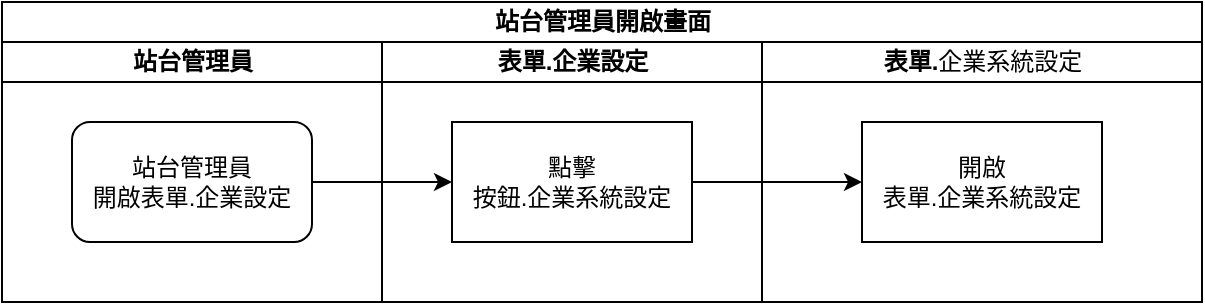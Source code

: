 <mxfile version="13.6.2" type="device" pages="9"><diagram id="Sxgo71emZssaZwvTB8Ah" name="站台管理員_開啟畫面"><mxGraphModel dx="1086" dy="806" grid="1" gridSize="10" guides="1" tooltips="1" connect="1" arrows="1" fold="1" page="1" pageScale="1" pageWidth="827" pageHeight="1169" math="0" shadow="0"><root><mxCell id="0"/><mxCell id="1" parent="0"/><mxCell id="HcbCnmNUkEXl96xNNpA8-1" value="站台管理員開啟畫面" style="swimlane;html=1;childLayout=stackLayout;resizeParent=1;resizeParentMax=0;startSize=20;" parent="1" vertex="1"><mxGeometry x="210" y="170" width="600" height="150" as="geometry"/></mxCell><mxCell id="HcbCnmNUkEXl96xNNpA8-2" value="站台管理員" style="swimlane;html=1;startSize=20;" parent="HcbCnmNUkEXl96xNNpA8-1" vertex="1"><mxGeometry y="20" width="190" height="130" as="geometry"/></mxCell><mxCell id="HcbCnmNUkEXl96xNNpA8-3" value="站台管理員&lt;br&gt;開啟表單.企業設定" style="rounded=1;whiteSpace=wrap;html=1;" parent="HcbCnmNUkEXl96xNNpA8-2" vertex="1"><mxGeometry x="35" y="40" width="120" height="60" as="geometry"/></mxCell><mxCell id="HcbCnmNUkEXl96xNNpA8-4" value="表單.企業設定" style="swimlane;html=1;startSize=20;" parent="HcbCnmNUkEXl96xNNpA8-1" vertex="1"><mxGeometry x="190" y="20" width="190" height="130" as="geometry"/></mxCell><mxCell id="HcbCnmNUkEXl96xNNpA8-5" value="點擊&lt;br&gt;按鈕.企業系統設定" style="rounded=0;whiteSpace=wrap;html=1;" parent="HcbCnmNUkEXl96xNNpA8-4" vertex="1"><mxGeometry x="35" y="40" width="120" height="60" as="geometry"/></mxCell><mxCell id="HcbCnmNUkEXl96xNNpA8-8" value="表單.&lt;span style=&quot;font-weight: 400&quot;&gt;企業系統設定&lt;/span&gt;" style="swimlane;html=1;startSize=20;" parent="HcbCnmNUkEXl96xNNpA8-1" vertex="1"><mxGeometry x="380" y="20" width="220" height="130" as="geometry"/></mxCell><mxCell id="HcbCnmNUkEXl96xNNpA8-9" value="開啟&lt;br&gt;表單.企業系統設定" style="rounded=0;whiteSpace=wrap;html=1;" parent="HcbCnmNUkEXl96xNNpA8-8" vertex="1"><mxGeometry x="50" y="40" width="120" height="60" as="geometry"/></mxCell><mxCell id="HcbCnmNUkEXl96xNNpA8-11" style="edgeStyle=orthogonalEdgeStyle;rounded=0;orthogonalLoop=1;jettySize=auto;html=1;" parent="HcbCnmNUkEXl96xNNpA8-1" source="HcbCnmNUkEXl96xNNpA8-3" target="HcbCnmNUkEXl96xNNpA8-5" edge="1"><mxGeometry relative="1" as="geometry"/></mxCell><mxCell id="9Bf5CrAVgbMBlyOqOT9S-1" style="edgeStyle=orthogonalEdgeStyle;rounded=0;orthogonalLoop=1;jettySize=auto;html=1;" parent="HcbCnmNUkEXl96xNNpA8-1" source="HcbCnmNUkEXl96xNNpA8-5" target="HcbCnmNUkEXl96xNNpA8-9" edge="1"><mxGeometry relative="1" as="geometry"/></mxCell></root></mxGraphModel></diagram><diagram id="Uwa3E-2YUMx88ovcwoCR" name="企業管理員_開啟畫面"><mxGraphModel dx="1086" dy="806" grid="1" gridSize="10" guides="1" tooltips="1" connect="1" arrows="1" fold="1" page="1" pageScale="1" pageWidth="827" pageHeight="1169" math="0" shadow="0"><root><mxCell id="dlqlYUmtSy4On1PSyevS-0"/><mxCell id="dlqlYUmtSy4On1PSyevS-1" parent="dlqlYUmtSy4On1PSyevS-0"/><mxCell id="gBFthBCcF6qgw3_aQn_K-8" value="企業管理員開啟畫面" style="swimlane;html=1;childLayout=stackLayout;resizeParent=1;resizeParentMax=0;startSize=20;" vertex="1" parent="dlqlYUmtSy4On1PSyevS-1"><mxGeometry x="210" y="170" width="600" height="360" as="geometry"/></mxCell><mxCell id="gBFthBCcF6qgw3_aQn_K-9" value="企業管理者" style="swimlane;html=1;startSize=20;" vertex="1" parent="gBFthBCcF6qgw3_aQn_K-8"><mxGeometry y="20" width="190" height="340" as="geometry"/></mxCell><mxCell id="gBFthBCcF6qgw3_aQn_K-10" value="點擊&lt;br&gt;表單.企業系統設定" style="rounded=0;whiteSpace=wrap;html=1;" vertex="1" parent="gBFthBCcF6qgw3_aQn_K-9"><mxGeometry x="35" y="130" width="120" height="60" as="geometry"/></mxCell><mxCell id="gBFthBCcF6qgw3_aQn_K-11" value="企業管理員&lt;br&gt;登入Site管理" style="rounded=1;whiteSpace=wrap;html=1;" vertex="1" parent="gBFthBCcF6qgw3_aQn_K-9"><mxGeometry x="35" y="40" width="120" height="60" as="geometry"/></mxCell><mxCell id="gBFthBCcF6qgw3_aQn_K-12" value="Site管理首頁" style="swimlane;html=1;startSize=20;" vertex="1" parent="gBFthBCcF6qgw3_aQn_K-8"><mxGeometry x="190" y="20" width="190" height="340" as="geometry"/></mxCell><mxCell id="gBFthBCcF6qgw3_aQn_K-13" value="進入首頁&lt;br&gt;顯示左方表單清單" style="rounded=0;whiteSpace=wrap;html=1;" vertex="1" parent="gBFthBCcF6qgw3_aQn_K-12"><mxGeometry x="35" y="40" width="120" height="60" as="geometry"/></mxCell><mxCell id="gBFthBCcF6qgw3_aQn_K-14" value="表單.企業系統設定" style="swimlane;html=1;startSize=20;" vertex="1" parent="gBFthBCcF6qgw3_aQn_K-8"><mxGeometry x="380" y="20" width="220" height="340" as="geometry"/></mxCell><mxCell id="gBFthBCcF6qgw3_aQn_K-15" value="開啟&lt;br&gt;表單.企業系統設定" style="rounded=0;whiteSpace=wrap;html=1;" vertex="1" parent="gBFthBCcF6qgw3_aQn_K-14"><mxGeometry x="50" y="220" width="120" height="60" as="geometry"/></mxCell><mxCell id="gBFthBCcF6qgw3_aQn_K-16" style="edgeStyle=orthogonalEdgeStyle;rounded=0;orthogonalLoop=1;jettySize=auto;html=1;" edge="1" parent="gBFthBCcF6qgw3_aQn_K-8" source="gBFthBCcF6qgw3_aQn_K-11" target="gBFthBCcF6qgw3_aQn_K-13"><mxGeometry relative="1" as="geometry"/></mxCell><mxCell id="gBFthBCcF6qgw3_aQn_K-17" style="edgeStyle=orthogonalEdgeStyle;rounded=0;orthogonalLoop=1;jettySize=auto;html=1;entryX=1;entryY=0.5;entryDx=0;entryDy=0;exitX=0.5;exitY=1;exitDx=0;exitDy=0;" edge="1" parent="gBFthBCcF6qgw3_aQn_K-8" source="gBFthBCcF6qgw3_aQn_K-13" target="gBFthBCcF6qgw3_aQn_K-10"><mxGeometry relative="1" as="geometry"/></mxCell><mxCell id="gBFthBCcF6qgw3_aQn_K-18" style="edgeStyle=orthogonalEdgeStyle;rounded=0;orthogonalLoop=1;jettySize=auto;html=1;entryX=0;entryY=0.5;entryDx=0;entryDy=0;exitX=0.5;exitY=1;exitDx=0;exitDy=0;" edge="1" parent="gBFthBCcF6qgw3_aQn_K-8" source="gBFthBCcF6qgw3_aQn_K-10" target="gBFthBCcF6qgw3_aQn_K-15"><mxGeometry relative="1" as="geometry"/></mxCell></root></mxGraphModel></diagram><diagram id="-sdvCgqwDzJNNlYliETe" name="套用閒置登出時間"><mxGraphModel dx="1422" dy="822" grid="1" gridSize="10" guides="1" tooltips="1" connect="1" arrows="1" fold="1" page="1" pageScale="1" pageWidth="827" pageHeight="1169" math="0" shadow="0"><root><mxCell id="dF7EJQmFeZvjURuq4izc-0"/><mxCell id="dF7EJQmFeZvjURuq4izc-1" parent="dF7EJQmFeZvjURuq4izc-0"/><mxCell id="_8L8TGC0ClekW_Qn2x7o-0" value="套用閒置登出時間" style="swimlane;html=1;childLayout=stackLayout;resizeParent=1;resizeParentMax=0;startSize=20;" vertex="1" parent="dF7EJQmFeZvjURuq4izc-1"><mxGeometry x="210" y="170" width="410" height="260" as="geometry"/></mxCell><mxCell id="_8L8TGC0ClekW_Qn2x7o-1" value="站台管理員 / 企業管理者" style="swimlane;html=1;startSize=20;" vertex="1" parent="_8L8TGC0ClekW_Qn2x7o-0"><mxGeometry y="20" width="190" height="240" as="geometry"/></mxCell><mxCell id="_8L8TGC0ClekW_Qn2x7o-2" value="點擊按鈕.&lt;span style=&quot;font-weight: 700&quot;&gt;套用閒置登出時間&lt;/span&gt;" style="rounded=1;whiteSpace=wrap;html=1;" vertex="1" parent="_8L8TGC0ClekW_Qn2x7o-1"><mxGeometry x="35" y="40" width="120" height="60" as="geometry"/></mxCell><mxCell id="sXEJW5mEintNGTr97VfU-0" value="執行結束" style="rounded=1;whiteSpace=wrap;html=1;" vertex="1" parent="_8L8TGC0ClekW_Qn2x7o-1"><mxGeometry x="35" y="140" width="120" height="60" as="geometry"/></mxCell><mxCell id="_8L8TGC0ClekW_Qn2x7o-5" value="表單.&lt;span style=&quot;font-weight: 400&quot;&gt;企業系統設定&lt;/span&gt;" style="swimlane;html=1;startSize=20;" vertex="1" parent="_8L8TGC0ClekW_Qn2x7o-0"><mxGeometry x="190" y="20" width="220" height="240" as="geometry"/></mxCell><mxCell id="_8L8TGC0ClekW_Qn2x7o-6" value="以表頭.閒置登出時間的內容值，更新表身內所有閒置登出時間" style="rounded=0;whiteSpace=wrap;html=1;" vertex="1" parent="_8L8TGC0ClekW_Qn2x7o-5"><mxGeometry x="50" y="40" width="120" height="60" as="geometry"/></mxCell><mxCell id="_8L8TGC0ClekW_Qn2x7o-7" style="edgeStyle=orthogonalEdgeStyle;rounded=0;orthogonalLoop=1;jettySize=auto;html=1;" edge="1" parent="_8L8TGC0ClekW_Qn2x7o-0" source="_8L8TGC0ClekW_Qn2x7o-2" target="_8L8TGC0ClekW_Qn2x7o-6"><mxGeometry relative="1" as="geometry"><mxPoint x="225" y="90" as="targetPoint"/></mxGeometry></mxCell><mxCell id="sXEJW5mEintNGTr97VfU-1" style="edgeStyle=orthogonalEdgeStyle;rounded=0;orthogonalLoop=1;jettySize=auto;html=1;entryX=1;entryY=0.5;entryDx=0;entryDy=0;exitX=0.5;exitY=1;exitDx=0;exitDy=0;" edge="1" parent="_8L8TGC0ClekW_Qn2x7o-0" source="_8L8TGC0ClekW_Qn2x7o-6" target="sXEJW5mEintNGTr97VfU-0"><mxGeometry relative="1" as="geometry"/></mxCell></root></mxGraphModel></diagram><diagram id="fn4nbGqZJQLm0tbXGj3F" name="套用上傳檔案大小"><mxGraphModel dx="1422" dy="822" grid="1" gridSize="10" guides="1" tooltips="1" connect="1" arrows="1" fold="1" page="1" pageScale="1" pageWidth="827" pageHeight="1169" math="0" shadow="0"><root><mxCell id="QT9-B0sw8zhGJLKxD3pF-0"/><mxCell id="QT9-B0sw8zhGJLKxD3pF-1" parent="QT9-B0sw8zhGJLKxD3pF-0"/><mxCell id="LOSdU4WcLMo0n8UgGmfH-0" value="套用上傳檔案大小" style="swimlane;html=1;childLayout=stackLayout;resizeParent=1;resizeParentMax=0;startSize=20;" vertex="1" parent="QT9-B0sw8zhGJLKxD3pF-1"><mxGeometry x="210" y="170" width="410" height="260" as="geometry"/></mxCell><mxCell id="LOSdU4WcLMo0n8UgGmfH-1" value="站台管理員 / 企業管理者" style="swimlane;html=1;startSize=20;" vertex="1" parent="LOSdU4WcLMo0n8UgGmfH-0"><mxGeometry y="20" width="190" height="240" as="geometry"/></mxCell><mxCell id="LOSdU4WcLMo0n8UgGmfH-2" value="點擊按鈕.&lt;span style=&quot;font-weight: 700&quot;&gt;套用上傳檔案大小&lt;/span&gt;" style="rounded=1;whiteSpace=wrap;html=1;" vertex="1" parent="LOSdU4WcLMo0n8UgGmfH-1"><mxGeometry x="35" y="40" width="120" height="60" as="geometry"/></mxCell><mxCell id="LOSdU4WcLMo0n8UgGmfH-3" value="執行結束" style="rounded=1;whiteSpace=wrap;html=1;" vertex="1" parent="LOSdU4WcLMo0n8UgGmfH-1"><mxGeometry x="35" y="140" width="120" height="60" as="geometry"/></mxCell><mxCell id="LOSdU4WcLMo0n8UgGmfH-4" value="表單.&lt;span style=&quot;font-weight: 400&quot;&gt;企業系統設定&lt;/span&gt;" style="swimlane;html=1;startSize=20;" vertex="1" parent="LOSdU4WcLMo0n8UgGmfH-0"><mxGeometry x="190" y="20" width="220" height="240" as="geometry"/></mxCell><mxCell id="LOSdU4WcLMo0n8UgGmfH-5" value="以表頭.上傳檔案大小的內容值，更新表身內所有上傳檔案大小" style="rounded=0;whiteSpace=wrap;html=1;" vertex="1" parent="LOSdU4WcLMo0n8UgGmfH-4"><mxGeometry x="50" y="40" width="120" height="60" as="geometry"/></mxCell><mxCell id="LOSdU4WcLMo0n8UgGmfH-6" style="edgeStyle=orthogonalEdgeStyle;rounded=0;orthogonalLoop=1;jettySize=auto;html=1;" edge="1" parent="LOSdU4WcLMo0n8UgGmfH-0" source="LOSdU4WcLMo0n8UgGmfH-2" target="LOSdU4WcLMo0n8UgGmfH-5"><mxGeometry relative="1" as="geometry"><mxPoint x="225" y="90" as="targetPoint"/></mxGeometry></mxCell><mxCell id="LOSdU4WcLMo0n8UgGmfH-7" style="edgeStyle=orthogonalEdgeStyle;rounded=0;orthogonalLoop=1;jettySize=auto;html=1;entryX=1;entryY=0.5;entryDx=0;entryDy=0;exitX=0.5;exitY=1;exitDx=0;exitDy=0;" edge="1" parent="LOSdU4WcLMo0n8UgGmfH-0" source="LOSdU4WcLMo0n8UgGmfH-5" target="LOSdU4WcLMo0n8UgGmfH-3"><mxGeometry relative="1" as="geometry"/></mxCell></root></mxGraphModel></diagram><diagram id="NIBDJ5LOItdAK1WwmuTQ" name="新增系統"><mxGraphModel dx="1422" dy="822" grid="1" gridSize="10" guides="1" tooltips="1" connect="1" arrows="1" fold="1" page="1" pageScale="1" pageWidth="827" pageHeight="1169" math="0" shadow="0"><root><mxCell id="VwO2EK5jv7kjcHBfzbT7-0"/><mxCell id="VwO2EK5jv7kjcHBfzbT7-1" parent="VwO2EK5jv7kjcHBfzbT7-0"/><mxCell id="riLVs0e7gwpc9O2jUnrR-0" value="新增系統" style="swimlane;html=1;childLayout=stackLayout;resizeParent=1;resizeParentMax=0;startSize=20;" vertex="1" parent="VwO2EK5jv7kjcHBfzbT7-1"><mxGeometry x="210" y="170" width="410" height="260" as="geometry"/></mxCell><mxCell id="riLVs0e7gwpc9O2jUnrR-1" value="站台管理員 / 企業管理者" style="swimlane;html=1;startSize=20;" vertex="1" parent="riLVs0e7gwpc9O2jUnrR-0"><mxGeometry y="20" width="190" height="240" as="geometry"/></mxCell><mxCell id="riLVs0e7gwpc9O2jUnrR-2" value="點擊按鈕.&lt;span style=&quot;font-weight: 700&quot;&gt;新增系統&lt;/span&gt;" style="rounded=1;whiteSpace=wrap;html=1;" vertex="1" parent="riLVs0e7gwpc9O2jUnrR-1"><mxGeometry x="35" y="40" width="120" height="60" as="geometry"/></mxCell><mxCell id="riLVs0e7gwpc9O2jUnrR-3" value="執行結束" style="rounded=1;whiteSpace=wrap;html=1;" vertex="1" parent="riLVs0e7gwpc9O2jUnrR-1"><mxGeometry x="35" y="140" width="120" height="60" as="geometry"/></mxCell><mxCell id="riLVs0e7gwpc9O2jUnrR-4" value="表單.&lt;span style=&quot;font-weight: 400&quot;&gt;企業系統設定&lt;/span&gt;" style="swimlane;html=1;startSize=20;" vertex="1" parent="riLVs0e7gwpc9O2jUnrR-0"><mxGeometry x="190" y="20" width="220" height="240" as="geometry"/></mxCell><mxCell id="riLVs0e7gwpc9O2jUnrR-5" value="於表身新增一筆資料" style="rounded=0;whiteSpace=wrap;html=1;" vertex="1" parent="riLVs0e7gwpc9O2jUnrR-4"><mxGeometry x="50" y="40" width="120" height="60" as="geometry"/></mxCell><mxCell id="riLVs0e7gwpc9O2jUnrR-6" style="edgeStyle=orthogonalEdgeStyle;rounded=0;orthogonalLoop=1;jettySize=auto;html=1;" edge="1" parent="riLVs0e7gwpc9O2jUnrR-0" source="riLVs0e7gwpc9O2jUnrR-2" target="riLVs0e7gwpc9O2jUnrR-5"><mxGeometry relative="1" as="geometry"><mxPoint x="225" y="90" as="targetPoint"/></mxGeometry></mxCell><mxCell id="riLVs0e7gwpc9O2jUnrR-7" style="edgeStyle=orthogonalEdgeStyle;rounded=0;orthogonalLoop=1;jettySize=auto;html=1;entryX=1;entryY=0.5;entryDx=0;entryDy=0;exitX=0.5;exitY=1;exitDx=0;exitDy=0;" edge="1" parent="riLVs0e7gwpc9O2jUnrR-0" source="riLVs0e7gwpc9O2jUnrR-5" target="riLVs0e7gwpc9O2jUnrR-3"><mxGeometry relative="1" as="geometry"/></mxCell></root></mxGraphModel></diagram><diagram id="bjUSeH7IaqsP50N5Ya70" name="刪除系統"><mxGraphModel dx="1422" dy="822" grid="1" gridSize="10" guides="1" tooltips="1" connect="1" arrows="1" fold="1" page="1" pageScale="1" pageWidth="827" pageHeight="1169" math="0" shadow="0"><root><mxCell id="73zM0Osh7P9MsXAV2E1a-0"/><mxCell id="73zM0Osh7P9MsXAV2E1a-1" parent="73zM0Osh7P9MsXAV2E1a-0"/><mxCell id="UqHYLnNpblN5So6asVt6-0" value="刪除系統" style="swimlane;html=1;childLayout=stackLayout;resizeParent=1;resizeParentMax=0;startSize=20;" vertex="1" parent="73zM0Osh7P9MsXAV2E1a-1"><mxGeometry x="210" y="170" width="410" height="260" as="geometry"/></mxCell><mxCell id="UqHYLnNpblN5So6asVt6-1" value="站台管理員 / 企業管理者" style="swimlane;html=1;startSize=20;" vertex="1" parent="UqHYLnNpblN5So6asVt6-0"><mxGeometry y="20" width="190" height="240" as="geometry"/></mxCell><mxCell id="UqHYLnNpblN5So6asVt6-2" value="點擊按鈕.刪除&lt;span style=&quot;font-weight: 700&quot;&gt;系統&lt;/span&gt;" style="rounded=1;whiteSpace=wrap;html=1;" vertex="1" parent="UqHYLnNpblN5So6asVt6-1"><mxGeometry x="35" y="40" width="120" height="60" as="geometry"/></mxCell><mxCell id="UqHYLnNpblN5So6asVt6-3" value="執行結束" style="rounded=1;whiteSpace=wrap;html=1;" vertex="1" parent="UqHYLnNpblN5So6asVt6-1"><mxGeometry x="35" y="140" width="120" height="60" as="geometry"/></mxCell><mxCell id="UqHYLnNpblN5So6asVt6-4" value="表單.&lt;span style=&quot;font-weight: 400&quot;&gt;企業系統設定&lt;/span&gt;" style="swimlane;html=1;startSize=20;" vertex="1" parent="UqHYLnNpblN5So6asVt6-0"><mxGeometry x="190" y="20" width="220" height="240" as="geometry"/></mxCell><mxCell id="UqHYLnNpblN5So6asVt6-5" value="於表身刪除此筆系統&lt;br&gt;須待點擊按鈕.儲存後才生效" style="rounded=0;whiteSpace=wrap;html=1;" vertex="1" parent="UqHYLnNpblN5So6asVt6-4"><mxGeometry x="50" y="40" width="120" height="60" as="geometry"/></mxCell><mxCell id="UqHYLnNpblN5So6asVt6-6" style="edgeStyle=orthogonalEdgeStyle;rounded=0;orthogonalLoop=1;jettySize=auto;html=1;" edge="1" parent="UqHYLnNpblN5So6asVt6-0" source="UqHYLnNpblN5So6asVt6-2" target="UqHYLnNpblN5So6asVt6-5"><mxGeometry relative="1" as="geometry"><mxPoint x="225" y="90" as="targetPoint"/></mxGeometry></mxCell><mxCell id="UqHYLnNpblN5So6asVt6-7" style="edgeStyle=orthogonalEdgeStyle;rounded=0;orthogonalLoop=1;jettySize=auto;html=1;entryX=1;entryY=0.5;entryDx=0;entryDy=0;exitX=0.5;exitY=1;exitDx=0;exitDy=0;" edge="1" parent="UqHYLnNpblN5So6asVt6-0" source="UqHYLnNpblN5So6asVt6-5" target="UqHYLnNpblN5So6asVt6-3"><mxGeometry relative="1" as="geometry"/></mxCell></root></mxGraphModel></diagram><diagram id="5aVPHYFUQfZ6i4TChigM" name="挑選系統"><mxGraphModel dx="1422" dy="822" grid="1" gridSize="10" guides="1" tooltips="1" connect="1" arrows="1" fold="1" page="1" pageScale="1" pageWidth="827" pageHeight="1169" math="0" shadow="0"><root><mxCell id="RXP7mvRC4FxlOOvskL22-0"/><mxCell id="RXP7mvRC4FxlOOvskL22-1" parent="RXP7mvRC4FxlOOvskL22-0"/><mxCell id="RfWGY2hMPTu_6kfrylTR-0" value="挑選系統" style="swimlane;html=1;childLayout=stackLayout;resizeParent=1;resizeParentMax=0;startSize=20;" vertex="1" parent="RXP7mvRC4FxlOOvskL22-1"><mxGeometry x="210" y="170" width="410" height="260" as="geometry"/></mxCell><mxCell id="RfWGY2hMPTu_6kfrylTR-1" value="站台管理員 / 企業管理者" style="swimlane;html=1;startSize=20;" vertex="1" parent="RfWGY2hMPTu_6kfrylTR-0"><mxGeometry y="20" width="190" height="240" as="geometry"/></mxCell><mxCell id="RfWGY2hMPTu_6kfrylTR-2" value="點擊按鈕.挑選&lt;span style=&quot;font-weight: 700&quot;&gt;系統&lt;/span&gt;" style="rounded=1;whiteSpace=wrap;html=1;" vertex="1" parent="RfWGY2hMPTu_6kfrylTR-1"><mxGeometry x="35" y="40" width="120" height="60" as="geometry"/></mxCell><mxCell id="RfWGY2hMPTu_6kfrylTR-3" value="執行結束" style="rounded=1;whiteSpace=wrap;html=1;" vertex="1" parent="RfWGY2hMPTu_6kfrylTR-1"><mxGeometry x="35" y="140" width="120" height="60" as="geometry"/></mxCell><mxCell id="RfWGY2hMPTu_6kfrylTR-4" value="表單.&lt;span style=&quot;font-weight: 400&quot;&gt;企業系統設定&lt;/span&gt;" style="swimlane;html=1;startSize=20;" vertex="1" parent="RfWGY2hMPTu_6kfrylTR-0"><mxGeometry x="190" y="20" width="220" height="240" as="geometry"/></mxCell><mxCell id="RfWGY2hMPTu_6kfrylTR-5" value="視窗開啟系統清單" style="rounded=0;whiteSpace=wrap;html=1;" vertex="1" parent="RfWGY2hMPTu_6kfrylTR-4"><mxGeometry x="50" y="40" width="120" height="60" as="geometry"/></mxCell><mxCell id="RfWGY2hMPTu_6kfrylTR-6" style="edgeStyle=orthogonalEdgeStyle;rounded=0;orthogonalLoop=1;jettySize=auto;html=1;" edge="1" parent="RfWGY2hMPTu_6kfrylTR-0" source="RfWGY2hMPTu_6kfrylTR-2" target="RfWGY2hMPTu_6kfrylTR-5"><mxGeometry relative="1" as="geometry"><mxPoint x="225" y="90" as="targetPoint"/></mxGeometry></mxCell><mxCell id="RfWGY2hMPTu_6kfrylTR-7" style="edgeStyle=orthogonalEdgeStyle;rounded=0;orthogonalLoop=1;jettySize=auto;html=1;entryX=1;entryY=0.5;entryDx=0;entryDy=0;exitX=0.5;exitY=1;exitDx=0;exitDy=0;" edge="1" parent="RfWGY2hMPTu_6kfrylTR-0" source="RfWGY2hMPTu_6kfrylTR-5" target="RfWGY2hMPTu_6kfrylTR-3"><mxGeometry relative="1" as="geometry"/></mxCell></root></mxGraphModel></diagram><diagram id="0S1dqCMAR6kjI37c8vAx" name="儲存"><mxGraphModel dx="1086" dy="806" grid="1" gridSize="10" guides="1" tooltips="1" connect="1" arrows="1" fold="1" page="1" pageScale="1" pageWidth="827" pageHeight="1169" math="0" shadow="0"><root><mxCell id="u9jrn1GT8KYxShqmNR9v-0"/><mxCell id="u9jrn1GT8KYxShqmNR9v-1" parent="u9jrn1GT8KYxShqmNR9v-0"/><mxCell id="WP-xI1_U32V8ut_xrZPd-0" value="儲存" style="swimlane;html=1;childLayout=stackLayout;resizeParent=1;resizeParentMax=0;startSize=20;" parent="u9jrn1GT8KYxShqmNR9v-1" vertex="1"><mxGeometry x="210" y="170" width="570" height="880" as="geometry"/></mxCell><mxCell id="WP-xI1_U32V8ut_xrZPd-1" value="站台管理員 / 企業管理者" style="swimlane;html=1;startSize=20;" parent="WP-xI1_U32V8ut_xrZPd-0" vertex="1"><mxGeometry y="20" width="190" height="860" as="geometry"/></mxCell><mxCell id="WP-xI1_U32V8ut_xrZPd-2" value="點擊按鈕.儲存" style="rounded=1;whiteSpace=wrap;html=1;" parent="WP-xI1_U32V8ut_xrZPd-1" vertex="1"><mxGeometry x="35" y="40" width="120" height="60" as="geometry"/></mxCell><mxCell id="WP-xI1_U32V8ut_xrZPd-3" value="執行結束" style="rounded=1;whiteSpace=wrap;html=1;" parent="WP-xI1_U32V8ut_xrZPd-1" vertex="1"><mxGeometry x="30" y="750" width="120" height="60" as="geometry"/></mxCell><mxCell id="WP-xI1_U32V8ut_xrZPd-4" value="表單.&lt;span style=&quot;font-weight: 400&quot;&gt;企業系統設定&lt;/span&gt;" style="swimlane;html=1;startSize=20;" parent="WP-xI1_U32V8ut_xrZPd-0" vertex="1"><mxGeometry x="190" y="20" width="380" height="860" as="geometry"/></mxCell><mxCell id="WP-xI1_U32V8ut_xrZPd-5" value="檢查所有&lt;br&gt;表身系統資料" style="rounded=0;whiteSpace=wrap;html=1;" parent="WP-xI1_U32V8ut_xrZPd-4" vertex="1"><mxGeometry x="50" y="40" width="120" height="60" as="geometry"/></mxCell><mxCell id="-6k5DK20yohFZtCjqOc_-18" value="儲存企業系統資料" style="whiteSpace=wrap;html=1;rounded=0;" vertex="1" parent="WP-xI1_U32V8ut_xrZPd-4"><mxGeometry x="210" y="660" width="120" height="60" as="geometry"/></mxCell><mxCell id="WP-xI1_U32V8ut_xrZPd-6" style="edgeStyle=orthogonalEdgeStyle;rounded=0;orthogonalLoop=1;jettySize=auto;html=1;" parent="WP-xI1_U32V8ut_xrZPd-0" source="WP-xI1_U32V8ut_xrZPd-2" target="WP-xI1_U32V8ut_xrZPd-5" edge="1"><mxGeometry relative="1" as="geometry"><mxPoint x="225" y="90" as="targetPoint"/></mxGeometry></mxCell><mxCell id="-6k5DK20yohFZtCjqOc_-21" style="edgeStyle=orthogonalEdgeStyle;rounded=0;orthogonalLoop=1;jettySize=auto;html=1;entryX=1;entryY=0.5;entryDx=0;entryDy=0;exitX=0.5;exitY=1;exitDx=0;exitDy=0;" edge="1" parent="WP-xI1_U32V8ut_xrZPd-0" source="-6k5DK20yohFZtCjqOc_-18" target="WP-xI1_U32V8ut_xrZPd-3"><mxGeometry relative="1" as="geometry"/></mxCell><mxCell id="-6k5DK20yohFZtCjqOc_-6" value="" style="edgeStyle=orthogonalEdgeStyle;rounded=0;orthogonalLoop=1;jettySize=auto;html=1;" edge="1" parent="u9jrn1GT8KYxShqmNR9v-1" source="-6k5DK20yohFZtCjqOc_-1" target="-6k5DK20yohFZtCjqOc_-5"><mxGeometry relative="1" as="geometry"/></mxCell><mxCell id="-6k5DK20yohFZtCjqOc_-8" value="" style="edgeStyle=orthogonalEdgeStyle;rounded=0;orthogonalLoop=1;jettySize=auto;html=1;" edge="1" parent="u9jrn1GT8KYxShqmNR9v-1" source="-6k5DK20yohFZtCjqOc_-1" target="-6k5DK20yohFZtCjqOc_-7"><mxGeometry relative="1" as="geometry"/></mxCell><mxCell id="-6k5DK20yohFZtCjqOc_-1" value="系統&lt;br&gt;是否為空" style="rhombus;whiteSpace=wrap;html=1;rounded=0;" vertex="1" parent="u9jrn1GT8KYxShqmNR9v-1"><mxGeometry x="470" y="360" width="80" height="80" as="geometry"/></mxCell><mxCell id="-6k5DK20yohFZtCjqOc_-2" value="" style="edgeStyle=orthogonalEdgeStyle;rounded=0;orthogonalLoop=1;jettySize=auto;html=1;" edge="1" parent="u9jrn1GT8KYxShqmNR9v-1" source="WP-xI1_U32V8ut_xrZPd-5" target="-6k5DK20yohFZtCjqOc_-1"><mxGeometry relative="1" as="geometry"/></mxCell><mxCell id="-6k5DK20yohFZtCjqOc_-11" style="edgeStyle=orthogonalEdgeStyle;rounded=0;orthogonalLoop=1;jettySize=auto;html=1;exitX=0.5;exitY=1;exitDx=0;exitDy=0;" edge="1" parent="u9jrn1GT8KYxShqmNR9v-1" source="-6k5DK20yohFZtCjqOc_-5" target="-6k5DK20yohFZtCjqOc_-7"><mxGeometry relative="1" as="geometry"/></mxCell><mxCell id="-6k5DK20yohFZtCjqOc_-5" value="增加錯誤訊息&lt;br&gt;系統不允空白" style="whiteSpace=wrap;html=1;rounded=0;" vertex="1" parent="u9jrn1GT8KYxShqmNR9v-1"><mxGeometry x="610" y="370" width="120" height="60" as="geometry"/></mxCell><mxCell id="-6k5DK20yohFZtCjqOc_-10" value="" style="edgeStyle=orthogonalEdgeStyle;rounded=0;orthogonalLoop=1;jettySize=auto;html=1;" edge="1" parent="u9jrn1GT8KYxShqmNR9v-1" source="-6k5DK20yohFZtCjqOc_-7" target="-6k5DK20yohFZtCjqOc_-9"><mxGeometry relative="1" as="geometry"/></mxCell><mxCell id="-6k5DK20yohFZtCjqOc_-13" value="" style="edgeStyle=orthogonalEdgeStyle;rounded=0;orthogonalLoop=1;jettySize=auto;html=1;" edge="1" parent="u9jrn1GT8KYxShqmNR9v-1" source="-6k5DK20yohFZtCjqOc_-7" target="-6k5DK20yohFZtCjqOc_-12"><mxGeometry relative="1" as="geometry"/></mxCell><mxCell id="-6k5DK20yohFZtCjqOc_-7" value="是否重複&lt;br&gt;挑選同系統" style="rhombus;whiteSpace=wrap;html=1;rounded=0;" vertex="1" parent="u9jrn1GT8KYxShqmNR9v-1"><mxGeometry x="470" y="520" width="80" height="80" as="geometry"/></mxCell><mxCell id="-6k5DK20yohFZtCjqOc_-15" style="edgeStyle=orthogonalEdgeStyle;rounded=0;orthogonalLoop=1;jettySize=auto;html=1;exitX=0.5;exitY=1;exitDx=0;exitDy=0;" edge="1" parent="u9jrn1GT8KYxShqmNR9v-1" source="-6k5DK20yohFZtCjqOc_-9" target="-6k5DK20yohFZtCjqOc_-12"><mxGeometry relative="1" as="geometry"/></mxCell><mxCell id="-6k5DK20yohFZtCjqOc_-9" value="&lt;span&gt;增加錯誤訊息&lt;/span&gt;&lt;br&gt;&lt;span&gt;系統不允空白&lt;/span&gt;" style="whiteSpace=wrap;html=1;rounded=0;" vertex="1" parent="u9jrn1GT8KYxShqmNR9v-1"><mxGeometry x="610" y="530" width="120" height="60" as="geometry"/></mxCell><mxCell id="-6k5DK20yohFZtCjqOc_-17" value="" style="edgeStyle=orthogonalEdgeStyle;rounded=0;orthogonalLoop=1;jettySize=auto;html=1;" edge="1" parent="u9jrn1GT8KYxShqmNR9v-1" source="-6k5DK20yohFZtCjqOc_-12" target="-6k5DK20yohFZtCjqOc_-16"><mxGeometry relative="1" as="geometry"/></mxCell><mxCell id="-6k5DK20yohFZtCjqOc_-19" value="" style="edgeStyle=orthogonalEdgeStyle;rounded=0;orthogonalLoop=1;jettySize=auto;html=1;" edge="1" parent="u9jrn1GT8KYxShqmNR9v-1" source="-6k5DK20yohFZtCjqOc_-12" target="-6k5DK20yohFZtCjqOc_-18"><mxGeometry relative="1" as="geometry"/></mxCell><mxCell id="-6k5DK20yohFZtCjqOc_-12" value="若錯誤訊息&lt;br&gt;不為空" style="rhombus;whiteSpace=wrap;html=1;rounded=0;" vertex="1" parent="u9jrn1GT8KYxShqmNR9v-1"><mxGeometry x="470" y="680" width="80" height="80" as="geometry"/></mxCell><mxCell id="-6k5DK20yohFZtCjqOc_-20" style="edgeStyle=orthogonalEdgeStyle;rounded=0;orthogonalLoop=1;jettySize=auto;html=1;entryX=1;entryY=0.5;entryDx=0;entryDy=0;exitX=0.5;exitY=1;exitDx=0;exitDy=0;" edge="1" parent="u9jrn1GT8KYxShqmNR9v-1" source="-6k5DK20yohFZtCjqOc_-16" target="WP-xI1_U32V8ut_xrZPd-3"><mxGeometry relative="1" as="geometry"/></mxCell><mxCell id="-6k5DK20yohFZtCjqOc_-16" value="顯示錯誤訊息" style="whiteSpace=wrap;html=1;rounded=0;" vertex="1" parent="u9jrn1GT8KYxShqmNR9v-1"><mxGeometry x="450" y="850" width="120" height="60" as="geometry"/></mxCell></root></mxGraphModel></diagram><diagram id="3ISZZHNZvbQI_YPdruUS" name="放棄"><mxGraphModel dx="1086" dy="806" grid="1" gridSize="10" guides="1" tooltips="1" connect="1" arrows="1" fold="1" page="1" pageScale="1" pageWidth="827" pageHeight="1169" math="0" shadow="0"><root><mxCell id="XT2bYfcj-cl6UuDZlhwp-0"/><mxCell id="XT2bYfcj-cl6UuDZlhwp-1" parent="XT2bYfcj-cl6UuDZlhwp-0"/><mxCell id="kdJTUo2OGd-T7-WmAcsV-0" value="放棄" style="swimlane;html=1;childLayout=stackLayout;resizeParent=1;resizeParentMax=0;startSize=20;" parent="XT2bYfcj-cl6UuDZlhwp-1" vertex="1"><mxGeometry x="210" y="170" width="410" height="260" as="geometry"/></mxCell><mxCell id="kdJTUo2OGd-T7-WmAcsV-1" value="站台管理員 / 企業管理者" style="swimlane;html=1;startSize=20;" parent="kdJTUo2OGd-T7-WmAcsV-0" vertex="1"><mxGeometry y="20" width="190" height="240" as="geometry"/></mxCell><mxCell id="kdJTUo2OGd-T7-WmAcsV-2" value="點擊按鈕.放棄" style="rounded=1;whiteSpace=wrap;html=1;" parent="kdJTUo2OGd-T7-WmAcsV-1" vertex="1"><mxGeometry x="35" y="40" width="120" height="60" as="geometry"/></mxCell><mxCell id="kdJTUo2OGd-T7-WmAcsV-3" value="執行結束" style="rounded=1;whiteSpace=wrap;html=1;" parent="kdJTUo2OGd-T7-WmAcsV-1" vertex="1"><mxGeometry x="35" y="140" width="120" height="60" as="geometry"/></mxCell><mxCell id="kdJTUo2OGd-T7-WmAcsV-4" value="表單.&lt;span style=&quot;font-weight: 400&quot;&gt;企業系統設定&lt;/span&gt;" style="swimlane;html=1;startSize=20;" parent="kdJTUo2OGd-T7-WmAcsV-0" vertex="1"><mxGeometry x="190" y="20" width="220" height="240" as="geometry"/></mxCell><mxCell id="kdJTUo2OGd-T7-WmAcsV-5" value="關閉表單" style="rounded=0;whiteSpace=wrap;html=1;" parent="kdJTUo2OGd-T7-WmAcsV-4" vertex="1"><mxGeometry x="50" y="40" width="120" height="60" as="geometry"/></mxCell><mxCell id="kdJTUo2OGd-T7-WmAcsV-6" style="edgeStyle=orthogonalEdgeStyle;rounded=0;orthogonalLoop=1;jettySize=auto;html=1;" parent="kdJTUo2OGd-T7-WmAcsV-0" source="kdJTUo2OGd-T7-WmAcsV-2" target="kdJTUo2OGd-T7-WmAcsV-5" edge="1"><mxGeometry relative="1" as="geometry"><mxPoint x="225" y="90" as="targetPoint"/></mxGeometry></mxCell><mxCell id="kdJTUo2OGd-T7-WmAcsV-7" style="edgeStyle=orthogonalEdgeStyle;rounded=0;orthogonalLoop=1;jettySize=auto;html=1;entryX=1;entryY=0.5;entryDx=0;entryDy=0;exitX=0.5;exitY=1;exitDx=0;exitDy=0;" parent="kdJTUo2OGd-T7-WmAcsV-0" source="kdJTUo2OGd-T7-WmAcsV-5" target="kdJTUo2OGd-T7-WmAcsV-3" edge="1"><mxGeometry relative="1" as="geometry"/></mxCell></root></mxGraphModel></diagram></mxfile>